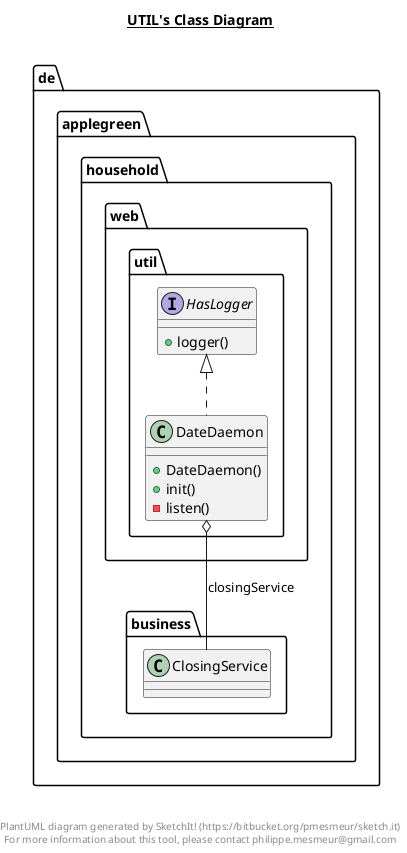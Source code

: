 @startuml

title __UTIL's Class Diagram__\n

  namespace de.applegreen.household {
    namespace web.util {
      class de.applegreen.household.web.util.DateDaemon {
          + DateDaemon()
          + init()
          - listen()
      }
    }
  }
  

  namespace de.applegreen.household {
    namespace web.util {
      interface de.applegreen.household.web.util.HasLogger {
          + logger()
      }
    }
  }
  

  de.applegreen.household.web.util.DateDaemon .up.|> de.applegreen.household.web.util.HasLogger
  de.applegreen.household.web.util.DateDaemon o-- de.applegreen.household.business.ClosingService : closingService


right footer


PlantUML diagram generated by SketchIt! (https://bitbucket.org/pmesmeur/sketch.it)
For more information about this tool, please contact philippe.mesmeur@gmail.com
endfooter

@enduml
